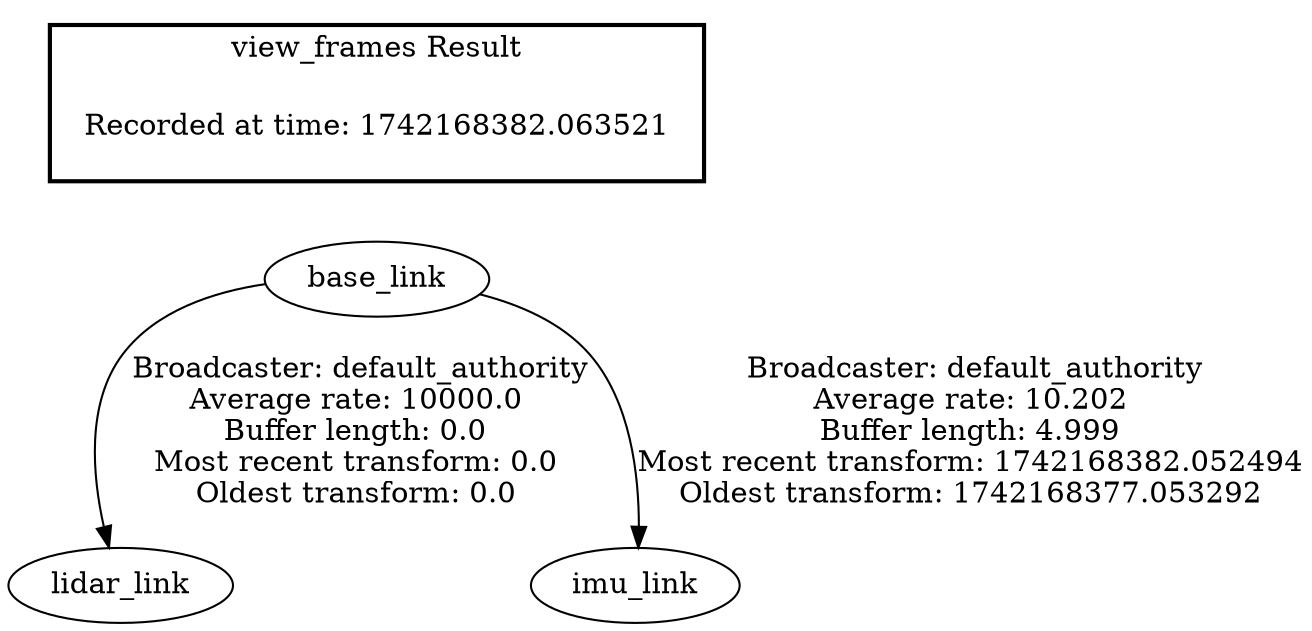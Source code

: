 digraph G {
"base_link" -> "lidar_link"[label=" Broadcaster: default_authority\nAverage rate: 10000.0\nBuffer length: 0.0\nMost recent transform: 0.0\nOldest transform: 0.0\n"];
"base_link" -> "imu_link"[label=" Broadcaster: default_authority\nAverage rate: 10.202\nBuffer length: 4.999\nMost recent transform: 1742168382.052494\nOldest transform: 1742168377.053292\n"];
edge [style=invis];
 subgraph cluster_legend { style=bold; color=black; label ="view_frames Result";
"Recorded at time: 1742168382.063521"[ shape=plaintext ] ;
}->"base_link";
}